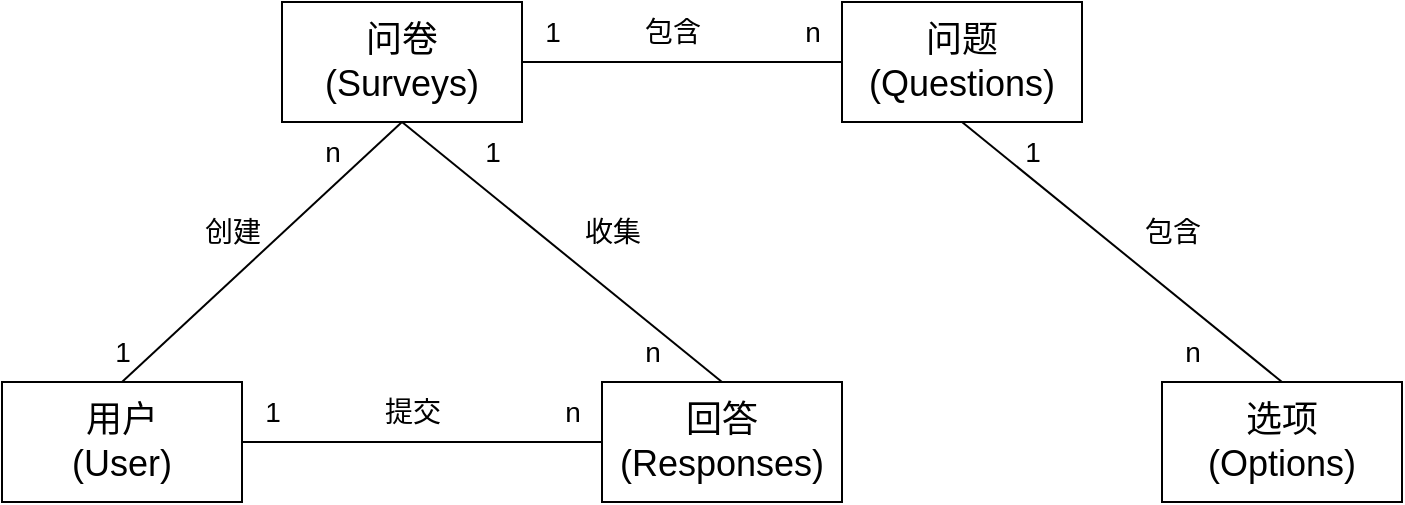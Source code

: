 <mxfile version="26.0.2">
  <diagram id="R2lEEEUBdFMjLlhIrx00" name="Page-1">
    <mxGraphModel dx="1725" dy="435" grid="1" gridSize="10" guides="1" tooltips="1" connect="1" arrows="1" fold="1" page="1" pageScale="1" pageWidth="850" pageHeight="1100" math="0" shadow="0" extFonts="Permanent Marker^https://fonts.googleapis.com/css?family=Permanent+Marker">
      <root>
        <mxCell id="0" />
        <mxCell id="1" parent="0" />
        <mxCell id="KtIW3xtwOv03XHABHUsr-30" value="&lt;font style=&quot;font-size: 18px;&quot;&gt;用户&lt;/font&gt;&lt;div&gt;&lt;font style=&quot;font-size: 18px;&quot;&gt;(User)&lt;/font&gt;&lt;/div&gt;" style="rounded=0;whiteSpace=wrap;html=1;" vertex="1" parent="1">
          <mxGeometry x="-50" y="280" width="120" height="60" as="geometry" />
        </mxCell>
        <mxCell id="KtIW3xtwOv03XHABHUsr-36" value="&lt;span style=&quot;font-size: 18px;&quot;&gt;问卷&lt;/span&gt;&lt;br&gt;&lt;div&gt;&lt;font style=&quot;font-size: 18px;&quot;&gt;(Surveys)&lt;/font&gt;&lt;/div&gt;" style="rounded=0;whiteSpace=wrap;html=1;" vertex="1" parent="1">
          <mxGeometry x="90" y="90" width="120" height="60" as="geometry" />
        </mxCell>
        <mxCell id="KtIW3xtwOv03XHABHUsr-37" value="&lt;span style=&quot;font-size: 18px;&quot;&gt;选项&lt;/span&gt;&lt;br&gt;&lt;div&gt;&lt;font style=&quot;font-size: 18px;&quot;&gt;(Options)&lt;/font&gt;&lt;/div&gt;" style="rounded=0;whiteSpace=wrap;html=1;" vertex="1" parent="1">
          <mxGeometry x="530" y="280" width="120" height="60" as="geometry" />
        </mxCell>
        <mxCell id="KtIW3xtwOv03XHABHUsr-38" value="&lt;span style=&quot;font-size: 18px;&quot;&gt;回答&lt;/span&gt;&lt;br&gt;&lt;div&gt;&lt;font style=&quot;font-size: 18px;&quot;&gt;(Responses)&lt;/font&gt;&lt;/div&gt;" style="rounded=0;whiteSpace=wrap;html=1;" vertex="1" parent="1">
          <mxGeometry x="250" y="280" width="120" height="60" as="geometry" />
        </mxCell>
        <mxCell id="KtIW3xtwOv03XHABHUsr-39" value="&lt;span style=&quot;font-size: 18px;&quot;&gt;问题&lt;/span&gt;&lt;br&gt;&lt;div&gt;&lt;font style=&quot;font-size: 18px;&quot;&gt;(Questions)&lt;/font&gt;&lt;/div&gt;" style="rounded=0;whiteSpace=wrap;html=1;" vertex="1" parent="1">
          <mxGeometry x="370" y="90" width="120" height="60" as="geometry" />
        </mxCell>
        <mxCell id="KtIW3xtwOv03XHABHUsr-40" value="" style="endArrow=none;html=1;rounded=0;entryX=0.5;entryY=1;entryDx=0;entryDy=0;exitX=0.5;exitY=0;exitDx=0;exitDy=0;" edge="1" parent="1" source="KtIW3xtwOv03XHABHUsr-30" target="KtIW3xtwOv03XHABHUsr-36">
          <mxGeometry width="50" height="50" relative="1" as="geometry">
            <mxPoint x="60" y="280" as="sourcePoint" />
            <mxPoint x="110" y="230" as="targetPoint" />
          </mxGeometry>
        </mxCell>
        <mxCell id="KtIW3xtwOv03XHABHUsr-41" value="" style="endArrow=none;html=1;rounded=0;entryX=0;entryY=0.5;entryDx=0;entryDy=0;exitX=1;exitY=0.5;exitDx=0;exitDy=0;" edge="1" parent="1" source="KtIW3xtwOv03XHABHUsr-36" target="KtIW3xtwOv03XHABHUsr-39">
          <mxGeometry width="50" height="50" relative="1" as="geometry">
            <mxPoint x="270" y="270" as="sourcePoint" />
            <mxPoint x="180" y="160" as="targetPoint" />
          </mxGeometry>
        </mxCell>
        <mxCell id="KtIW3xtwOv03XHABHUsr-42" value="" style="endArrow=none;html=1;rounded=0;entryX=0.5;entryY=0;entryDx=0;entryDy=0;exitX=0.5;exitY=1;exitDx=0;exitDy=0;" edge="1" parent="1" source="KtIW3xtwOv03XHABHUsr-39" target="KtIW3xtwOv03XHABHUsr-37">
          <mxGeometry width="50" height="50" relative="1" as="geometry">
            <mxPoint x="490" y="119.58" as="sourcePoint" />
            <mxPoint x="630" y="119.58" as="targetPoint" />
          </mxGeometry>
        </mxCell>
        <mxCell id="KtIW3xtwOv03XHABHUsr-43" value="" style="endArrow=none;html=1;rounded=0;exitX=1;exitY=0.5;exitDx=0;exitDy=0;entryX=0;entryY=0.5;entryDx=0;entryDy=0;" edge="1" parent="1" source="KtIW3xtwOv03XHABHUsr-30" target="KtIW3xtwOv03XHABHUsr-38">
          <mxGeometry width="50" height="50" relative="1" as="geometry">
            <mxPoint x="35" y="290" as="sourcePoint" />
            <mxPoint x="285" y="310" as="targetPoint" />
          </mxGeometry>
        </mxCell>
        <mxCell id="KtIW3xtwOv03XHABHUsr-44" value="" style="endArrow=none;html=1;rounded=0;entryX=0.5;entryY=0;entryDx=0;entryDy=0;exitX=0.5;exitY=1;exitDx=0;exitDy=0;" edge="1" parent="1" source="KtIW3xtwOv03XHABHUsr-36" target="KtIW3xtwOv03XHABHUsr-38">
          <mxGeometry width="50" height="50" relative="1" as="geometry">
            <mxPoint x="280" y="280" as="sourcePoint" />
            <mxPoint x="180" y="160" as="targetPoint" />
          </mxGeometry>
        </mxCell>
        <mxCell id="KtIW3xtwOv03XHABHUsr-45" value="&lt;font style=&quot;font-size: 14px;&quot;&gt;1&lt;/font&gt;" style="text;html=1;align=center;verticalAlign=middle;resizable=0;points=[];autosize=1;strokeColor=none;fillColor=none;" vertex="1" parent="1">
          <mxGeometry x="70" y="280" width="30" height="30" as="geometry" />
        </mxCell>
        <mxCell id="KtIW3xtwOv03XHABHUsr-46" value="&lt;font style=&quot;font-size: 14px;&quot;&gt;1&lt;/font&gt;" style="text;html=1;align=center;verticalAlign=middle;resizable=0;points=[];autosize=1;strokeColor=none;fillColor=none;" vertex="1" parent="1">
          <mxGeometry x="-5" y="250" width="30" height="30" as="geometry" />
        </mxCell>
        <mxCell id="KtIW3xtwOv03XHABHUsr-47" value="&lt;font style=&quot;font-size: 14px;&quot;&gt;1&lt;/font&gt;" style="text;html=1;align=center;verticalAlign=middle;resizable=0;points=[];autosize=1;strokeColor=none;fillColor=none;" vertex="1" parent="1">
          <mxGeometry x="180" y="150" width="30" height="30" as="geometry" />
        </mxCell>
        <mxCell id="KtIW3xtwOv03XHABHUsr-48" value="&lt;font style=&quot;font-size: 14px;&quot;&gt;1&lt;/font&gt;" style="text;html=1;align=center;verticalAlign=middle;resizable=0;points=[];autosize=1;strokeColor=none;fillColor=none;" vertex="1" parent="1">
          <mxGeometry x="210" y="90" width="30" height="30" as="geometry" />
        </mxCell>
        <mxCell id="KtIW3xtwOv03XHABHUsr-49" value="&lt;font style=&quot;font-size: 14px;&quot;&gt;1&lt;/font&gt;" style="text;html=1;align=center;verticalAlign=middle;resizable=0;points=[];autosize=1;strokeColor=none;fillColor=none;" vertex="1" parent="1">
          <mxGeometry x="450" y="150" width="30" height="30" as="geometry" />
        </mxCell>
        <mxCell id="KtIW3xtwOv03XHABHUsr-50" value="&lt;span style=&quot;font-size: 14px;&quot;&gt;n&lt;/span&gt;" style="text;html=1;align=center;verticalAlign=middle;resizable=0;points=[];autosize=1;strokeColor=none;fillColor=none;" vertex="1" parent="1">
          <mxGeometry x="100" y="150" width="30" height="30" as="geometry" />
        </mxCell>
        <mxCell id="KtIW3xtwOv03XHABHUsr-52" value="&lt;span style=&quot;font-size: 14px;&quot;&gt;n&lt;/span&gt;" style="text;html=1;align=center;verticalAlign=middle;resizable=0;points=[];autosize=1;strokeColor=none;fillColor=none;" vertex="1" parent="1">
          <mxGeometry x="260" y="250" width="30" height="30" as="geometry" />
        </mxCell>
        <mxCell id="KtIW3xtwOv03XHABHUsr-53" value="&lt;span style=&quot;font-size: 14px;&quot;&gt;n&lt;/span&gt;" style="text;html=1;align=center;verticalAlign=middle;resizable=0;points=[];autosize=1;strokeColor=none;fillColor=none;" vertex="1" parent="1">
          <mxGeometry x="220" y="280" width="30" height="30" as="geometry" />
        </mxCell>
        <mxCell id="KtIW3xtwOv03XHABHUsr-54" value="&lt;span style=&quot;font-size: 14px;&quot;&gt;n&lt;/span&gt;" style="text;html=1;align=center;verticalAlign=middle;resizable=0;points=[];autosize=1;strokeColor=none;fillColor=none;" vertex="1" parent="1">
          <mxGeometry x="340" y="90" width="30" height="30" as="geometry" />
        </mxCell>
        <mxCell id="KtIW3xtwOv03XHABHUsr-55" value="&lt;span style=&quot;font-size: 14px;&quot;&gt;n&lt;/span&gt;" style="text;html=1;align=center;verticalAlign=middle;resizable=0;points=[];autosize=1;strokeColor=none;fillColor=none;" vertex="1" parent="1">
          <mxGeometry x="530" y="250" width="30" height="30" as="geometry" />
        </mxCell>
        <mxCell id="KtIW3xtwOv03XHABHUsr-56" value="&lt;font style=&quot;font-size: 14px;&quot;&gt;创建&lt;/font&gt;" style="text;html=1;align=center;verticalAlign=middle;resizable=0;points=[];autosize=1;strokeColor=none;fillColor=none;" vertex="1" parent="1">
          <mxGeometry x="40" y="190" width="50" height="30" as="geometry" />
        </mxCell>
        <mxCell id="KtIW3xtwOv03XHABHUsr-57" value="&lt;font style=&quot;font-size: 14px;&quot;&gt;收集&lt;/font&gt;" style="text;html=1;align=center;verticalAlign=middle;resizable=0;points=[];autosize=1;strokeColor=none;fillColor=none;" vertex="1" parent="1">
          <mxGeometry x="230" y="190" width="50" height="30" as="geometry" />
        </mxCell>
        <mxCell id="KtIW3xtwOv03XHABHUsr-58" value="&lt;span style=&quot;font-size: 14px;&quot;&gt;提交&lt;/span&gt;" style="text;html=1;align=center;verticalAlign=middle;resizable=0;points=[];autosize=1;strokeColor=none;fillColor=none;" vertex="1" parent="1">
          <mxGeometry x="130" y="280" width="50" height="30" as="geometry" />
        </mxCell>
        <mxCell id="KtIW3xtwOv03XHABHUsr-59" value="&lt;span style=&quot;font-size: 14px;&quot;&gt;包含&lt;/span&gt;" style="text;html=1;align=center;verticalAlign=middle;resizable=0;points=[];autosize=1;strokeColor=none;fillColor=none;" vertex="1" parent="1">
          <mxGeometry x="260" y="90" width="50" height="30" as="geometry" />
        </mxCell>
        <mxCell id="KtIW3xtwOv03XHABHUsr-61" value="&lt;span style=&quot;font-size: 14px;&quot;&gt;包含&lt;/span&gt;" style="text;html=1;align=center;verticalAlign=middle;resizable=0;points=[];autosize=1;strokeColor=none;fillColor=none;" vertex="1" parent="1">
          <mxGeometry x="510" y="190" width="50" height="30" as="geometry" />
        </mxCell>
      </root>
    </mxGraphModel>
  </diagram>
</mxfile>
